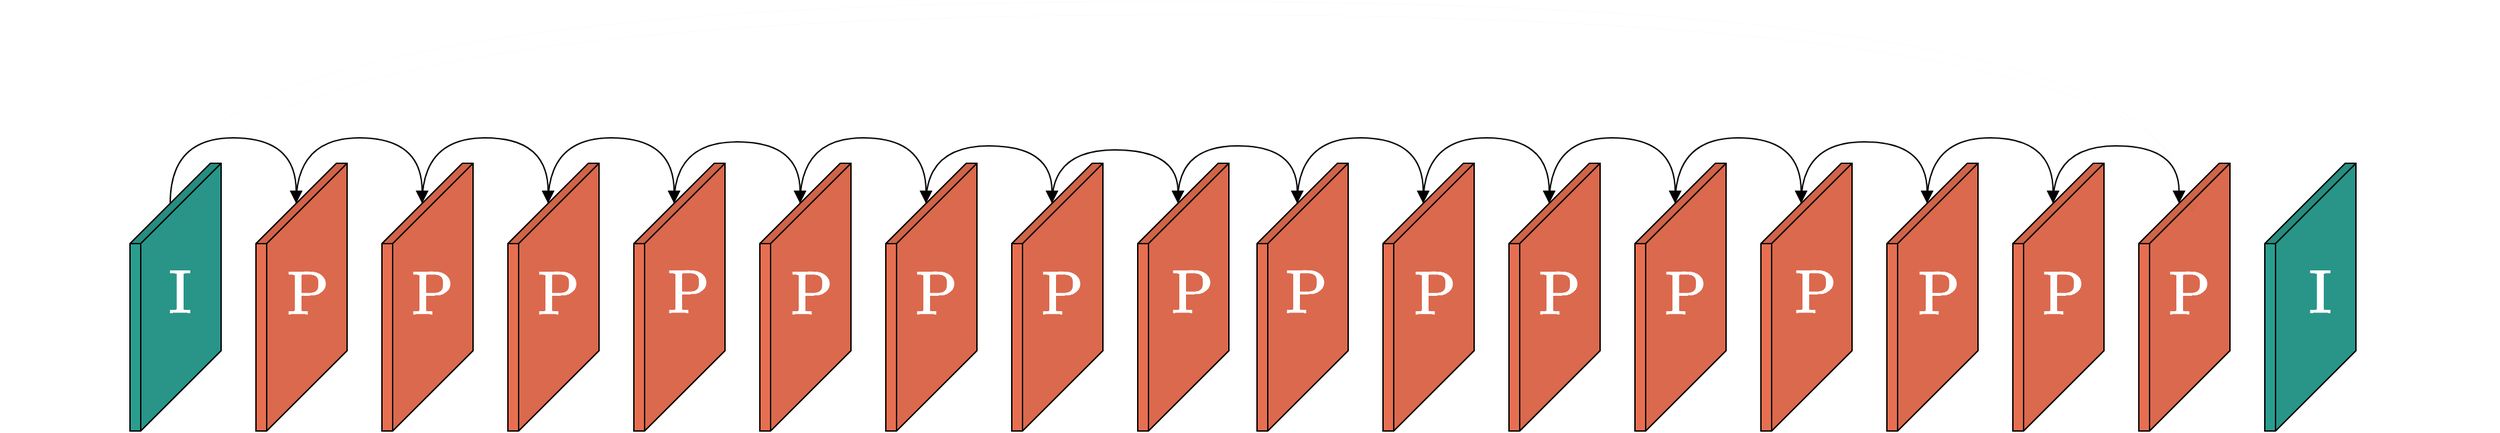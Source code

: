 <mxfile version="15.6.5" type="device"><diagram id="3dQZ1ZNckNjvSsRcCXoY" name="Page-1"><mxGraphModel dx="1678" dy="875" grid="0" gridSize="10" guides="1" tooltips="1" connect="1" arrows="1" fold="1" page="0" pageScale="1" pageWidth="827" pageHeight="1169" math="1" shadow="0"><root><mxCell id="0"/><mxCell id="1" parent="0"/><mxCell id="osq_34QOC_VwRBpITPw3-1" value="" style="group;" parent="1" vertex="1" connectable="0"><mxGeometry x="252" y="125" width="68" height="200" as="geometry"/></mxCell><mxCell id="osq_34QOC_VwRBpITPw3-2" value="" style="shape=cube;whiteSpace=wrap;html=1;boundedLbl=1;backgroundOutline=1;darkOpacity=0.05;darkOpacity2=0.1;size=60;direction=south;perimeterSpacing=0;shadow=0;sketch=0;strokeWidth=1;fillColor=#E76F51;strokeColor=default;fontColor=default;" parent="osq_34QOC_VwRBpITPw3-1" vertex="1"><mxGeometry width="68" height="200" as="geometry"/></mxCell><mxCell id="osq_34QOC_VwRBpITPw3-3" value="&lt;font style=&quot;font-size: 39px&quot;&gt;$$\mathrm{P}$$&lt;/font&gt;" style="text;html=1;strokeColor=none;fillColor=none;align=center;verticalAlign=middle;whiteSpace=wrap;rounded=0;fontColor=#FFFFFF;" parent="osq_34QOC_VwRBpITPw3-1" vertex="1"><mxGeometry x="15.5" y="75" width="46" height="50" as="geometry"/></mxCell><mxCell id="osq_34QOC_VwRBpITPw3-4" value="" style="group;strokeWidth=1;" parent="1" vertex="1" connectable="0"><mxGeometry x="346" y="125" width="68" height="200" as="geometry"/></mxCell><mxCell id="osq_34QOC_VwRBpITPw3-5" value="" style="shape=cube;whiteSpace=wrap;html=1;boundedLbl=1;backgroundOutline=1;darkOpacity=0.05;darkOpacity2=0.1;size=60;direction=south;perimeterSpacing=0;shadow=0;sketch=0;strokeWidth=1;fillColor=#E76F51;strokeColor=default;fontColor=default;" parent="osq_34QOC_VwRBpITPw3-4" vertex="1"><mxGeometry width="68" height="200" as="geometry"/></mxCell><mxCell id="osq_34QOC_VwRBpITPw3-6" value="&lt;span style=&quot;font-size: 39px&quot;&gt;$$\mathrm{P}$$&lt;/span&gt;" style="text;html=1;strokeColor=none;fillColor=none;align=center;verticalAlign=middle;whiteSpace=wrap;rounded=0;fontColor=#FFFFFF;" parent="osq_34QOC_VwRBpITPw3-4" vertex="1"><mxGeometry x="15" y="75" width="46" height="50" as="geometry"/></mxCell><mxCell id="osq_34QOC_VwRBpITPw3-7" value="" style="group;" parent="1" vertex="1" connectable="0"><mxGeometry x="440" y="125" width="68" height="200" as="geometry"/></mxCell><mxCell id="osq_34QOC_VwRBpITPw3-8" value="" style="shape=cube;whiteSpace=wrap;html=1;boundedLbl=1;backgroundOutline=1;darkOpacity=0.05;darkOpacity2=0.1;size=60;direction=south;perimeterSpacing=0;shadow=0;sketch=0;strokeWidth=1;fillColor=#E76F51;strokeColor=default;fontColor=default;" parent="osq_34QOC_VwRBpITPw3-7" vertex="1"><mxGeometry width="68" height="200" as="geometry"/></mxCell><mxCell id="osq_34QOC_VwRBpITPw3-9" value="&lt;span style=&quot;font-size: 39px&quot;&gt;$$\mathrm{P}$$&lt;/span&gt;" style="text;html=1;strokeColor=none;fillColor=none;align=center;verticalAlign=middle;whiteSpace=wrap;rounded=0;fontColor=#FFFFFF;" parent="osq_34QOC_VwRBpITPw3-7" vertex="1"><mxGeometry x="15" y="75" width="46" height="50" as="geometry"/></mxCell><mxCell id="osq_34QOC_VwRBpITPw3-10" value="" style="group" parent="1" vertex="1" connectable="0"><mxGeometry x="534" y="125" width="68" height="200" as="geometry"/></mxCell><mxCell id="osq_34QOC_VwRBpITPw3-11" value="" style="shape=cube;whiteSpace=wrap;html=1;boundedLbl=1;backgroundOutline=1;darkOpacity=0.05;darkOpacity2=0.1;size=60;direction=south;perimeterSpacing=0;shadow=0;sketch=0;strokeWidth=1;fillColor=#E76F51;strokeColor=default;fontColor=default;" parent="osq_34QOC_VwRBpITPw3-10" vertex="1"><mxGeometry width="68" height="200" as="geometry"/></mxCell><mxCell id="osq_34QOC_VwRBpITPw3-12" value="&lt;span style=&quot;font-size: 39px&quot;&gt;$$\mathrm{P}$$&lt;/span&gt;" style="text;html=1;strokeColor=none;fillColor=none;align=center;verticalAlign=middle;whiteSpace=wrap;rounded=0;fontColor=#FFFFFF;" parent="osq_34QOC_VwRBpITPw3-10" vertex="1"><mxGeometry x="18" y="74" width="46" height="50" as="geometry"/></mxCell><mxCell id="osq_34QOC_VwRBpITPw3-13" value="" style="group" parent="1" vertex="1" connectable="0"><mxGeometry x="158" y="125" width="68" height="200" as="geometry"/></mxCell><mxCell id="osq_34QOC_VwRBpITPw3-14" value="" style="shape=cube;whiteSpace=wrap;html=1;boundedLbl=1;backgroundOutline=1;darkOpacity=0.05;darkOpacity2=0.1;size=60;direction=south;perimeterSpacing=0;shadow=0;sketch=0;strokeWidth=1;fillColor=#2A9D8F;" parent="osq_34QOC_VwRBpITPw3-13" vertex="1"><mxGeometry width="68" height="200" as="geometry"/></mxCell><mxCell id="osq_34QOC_VwRBpITPw3-15" value="&lt;font style=&quot;font-size: 39px&quot;&gt;$$\mathrm{I}$$&lt;/font&gt;" style="text;html=1;strokeColor=none;fillColor=none;align=center;verticalAlign=middle;whiteSpace=wrap;rounded=0;fontColor=#FFFFFF;" parent="osq_34QOC_VwRBpITPw3-13" vertex="1"><mxGeometry x="14" y="74" width="46" height="50" as="geometry"/></mxCell><mxCell id="osq_34QOC_VwRBpITPw3-19" style="edgeStyle=orthogonalEdgeStyle;curved=1;orthogonalLoop=1;jettySize=auto;html=1;exitX=0;exitY=0;exitDx=30;exitDy=38;exitPerimeter=0;entryX=0;entryY=0;entryDx=30;entryDy=38;entryPerimeter=0;strokeColor=#000000;strokeWidth=1;endSize=7;endArrow=block;endFill=1;" parent="1" source="osq_34QOC_VwRBpITPw3-14" target="osq_34QOC_VwRBpITPw3-2" edge="1"><mxGeometry relative="1" as="geometry"><Array as="points"><mxPoint x="188" y="106"/><mxPoint x="282" y="106"/></Array></mxGeometry></mxCell><mxCell id="osq_34QOC_VwRBpITPw3-21" style="edgeStyle=orthogonalEdgeStyle;curved=1;orthogonalLoop=1;jettySize=auto;html=1;exitX=0;exitY=0;exitDx=30;exitDy=38;exitPerimeter=0;entryX=0;entryY=0;entryDx=30;entryDy=38;entryPerimeter=0;strokeColor=#000000;strokeWidth=1;endSize=7;endArrow=block;endFill=1;" parent="1" source="osq_34QOC_VwRBpITPw3-5" target="osq_34QOC_VwRBpITPw3-8" edge="1"><mxGeometry relative="1" as="geometry"><Array as="points"><mxPoint x="376" y="106"/><mxPoint x="470" y="106"/></Array></mxGeometry></mxCell><mxCell id="osq_34QOC_VwRBpITPw3-23" value="" style="group;" parent="1" vertex="1" connectable="0"><mxGeometry x="628" y="125" width="68" height="200" as="geometry"/></mxCell><mxCell id="osq_34QOC_VwRBpITPw3-24" value="" style="shape=cube;whiteSpace=wrap;html=1;boundedLbl=1;backgroundOutline=1;darkOpacity=0.05;darkOpacity2=0.1;size=60;direction=south;perimeterSpacing=0;shadow=0;sketch=0;strokeWidth=1;fillColor=#E76F51;strokeColor=default;fontColor=default;" parent="osq_34QOC_VwRBpITPw3-23" vertex="1"><mxGeometry width="68" height="200" as="geometry"/></mxCell><mxCell id="osq_34QOC_VwRBpITPw3-25" value="&lt;span style=&quot;font-size: 39px&quot;&gt;$$\mathrm{P}$$&lt;/span&gt;" style="text;html=1;strokeColor=none;fillColor=none;align=center;verticalAlign=middle;whiteSpace=wrap;rounded=0;fontColor=#FFFFFF;" parent="osq_34QOC_VwRBpITPw3-23" vertex="1"><mxGeometry x="15.5" y="75" width="46" height="50" as="geometry"/></mxCell><mxCell id="osq_34QOC_VwRBpITPw3-26" value="" style="group;" parent="1" vertex="1" connectable="0"><mxGeometry x="722" y="125" width="68" height="200" as="geometry"/></mxCell><mxCell id="osq_34QOC_VwRBpITPw3-27" value="" style="shape=cube;whiteSpace=wrap;html=1;boundedLbl=1;backgroundOutline=1;darkOpacity=0.05;darkOpacity2=0.1;size=60;direction=south;perimeterSpacing=0;shadow=0;sketch=0;strokeWidth=1;fillColor=#E76F51;strokeColor=default;fontColor=default;" parent="osq_34QOC_VwRBpITPw3-26" vertex="1"><mxGeometry width="68" height="200" as="geometry"/></mxCell><mxCell id="osq_34QOC_VwRBpITPw3-28" value="&lt;span style=&quot;font-size: 39px&quot;&gt;$$\mathrm{P}$$&lt;/span&gt;" style="text;html=1;strokeColor=none;fillColor=none;align=center;verticalAlign=middle;whiteSpace=wrap;rounded=0;fontColor=#FFFFFF;" parent="osq_34QOC_VwRBpITPw3-26" vertex="1"><mxGeometry x="15" y="75" width="46" height="50" as="geometry"/></mxCell><mxCell id="osq_34QOC_VwRBpITPw3-29" value="" style="group;" parent="1" vertex="1" connectable="0"><mxGeometry x="816" y="125" width="68" height="200" as="geometry"/></mxCell><mxCell id="osq_34QOC_VwRBpITPw3-30" value="" style="shape=cube;whiteSpace=wrap;html=1;boundedLbl=1;backgroundOutline=1;darkOpacity=0.05;darkOpacity2=0.1;size=60;direction=south;perimeterSpacing=0;shadow=0;sketch=0;strokeWidth=1;fillColor=#E76F51;strokeColor=default;fontColor=default;" parent="osq_34QOC_VwRBpITPw3-29" vertex="1"><mxGeometry width="68" height="200" as="geometry"/></mxCell><mxCell id="osq_34QOC_VwRBpITPw3-31" value="&lt;span style=&quot;font-size: 39px&quot;&gt;$$\mathrm{P}$$&lt;/span&gt;" style="text;html=1;strokeColor=none;fillColor=none;align=center;verticalAlign=middle;whiteSpace=wrap;rounded=0;fontColor=#FFFFFF;" parent="osq_34QOC_VwRBpITPw3-29" vertex="1"><mxGeometry x="15" y="75" width="46" height="50" as="geometry"/></mxCell><mxCell id="osq_34QOC_VwRBpITPw3-32" value="" style="group" parent="1" vertex="1" connectable="0"><mxGeometry x="910" y="125" width="68" height="200" as="geometry"/></mxCell><mxCell id="osq_34QOC_VwRBpITPw3-33" value="" style="shape=cube;whiteSpace=wrap;html=1;boundedLbl=1;backgroundOutline=1;darkOpacity=0.05;darkOpacity2=0.1;size=60;direction=south;perimeterSpacing=0;shadow=0;sketch=0;strokeWidth=1;fillColor=#E76F51;" parent="osq_34QOC_VwRBpITPw3-32" vertex="1"><mxGeometry width="68" height="200" as="geometry"/></mxCell><mxCell id="osq_34QOC_VwRBpITPw3-34" value="&lt;font style=&quot;font-size: 39px&quot;&gt;$$\mathrm{P}$$&lt;/font&gt;" style="text;html=1;strokeColor=none;fillColor=none;align=center;verticalAlign=middle;whiteSpace=wrap;rounded=0;fontColor=#FFFFFF;" parent="osq_34QOC_VwRBpITPw3-32" vertex="1"><mxGeometry x="18" y="74" width="46" height="50" as="geometry"/></mxCell><mxCell id="osq_34QOC_VwRBpITPw3-37" style="edgeStyle=orthogonalEdgeStyle;curved=1;orthogonalLoop=1;jettySize=auto;html=1;exitX=0;exitY=0;exitDx=30;exitDy=38;exitPerimeter=0;entryX=0;entryY=0;entryDx=30;entryDy=38;entryPerimeter=0;strokeColor=#000000;strokeWidth=1;endSize=7;endArrow=block;endFill=1;" parent="1" source="osq_34QOC_VwRBpITPw3-27" target="osq_34QOC_VwRBpITPw3-30" edge="1"><mxGeometry relative="1" as="geometry"><Array as="points"><mxPoint x="752" y="112"/><mxPoint x="846" y="112"/></Array></mxGeometry></mxCell><mxCell id="osq_34QOC_VwRBpITPw3-38" style="edgeStyle=orthogonalEdgeStyle;curved=1;orthogonalLoop=1;jettySize=auto;html=1;exitX=0;exitY=0;exitDx=30;exitDy=38;exitPerimeter=0;entryX=0;entryY=0;entryDx=30;entryDy=38;entryPerimeter=0;endArrow=block;endFill=1;endSize=7;strokeColor=#000000;strokeWidth=1;" parent="1" source="osq_34QOC_VwRBpITPw3-11" target="osq_34QOC_VwRBpITPw3-24" edge="1"><mxGeometry relative="1" as="geometry"><Array as="points"><mxPoint x="564" y="109"/><mxPoint x="658" y="109"/></Array></mxGeometry></mxCell><mxCell id="Ijl5n3p-kJoXXGl5Kfnm-44" value="" style="group;fontColor=default;" vertex="1" connectable="0" parent="1"><mxGeometry x="1093" y="125" width="68" height="200" as="geometry"/></mxCell><mxCell id="Ijl5n3p-kJoXXGl5Kfnm-45" value="" style="shape=cube;whiteSpace=wrap;html=1;boundedLbl=1;backgroundOutline=1;darkOpacity=0.05;darkOpacity2=0.1;size=60;direction=south;perimeterSpacing=0;shadow=0;sketch=0;strokeWidth=1;fillColor=#E76F51;fontColor=default;strokeColor=default;" vertex="1" parent="Ijl5n3p-kJoXXGl5Kfnm-44"><mxGeometry width="68" height="200" as="geometry"/></mxCell><mxCell id="Ijl5n3p-kJoXXGl5Kfnm-46" value="&lt;span style=&quot;color: rgb(255 , 255 , 255) ; font-size: 39px&quot;&gt;$$\mathrm{P}$$&lt;/span&gt;" style="text;html=1;strokeColor=none;fillColor=none;align=center;verticalAlign=middle;whiteSpace=wrap;rounded=0;fontColor=default;" vertex="1" parent="Ijl5n3p-kJoXXGl5Kfnm-44"><mxGeometry x="15.5" y="75" width="46" height="50" as="geometry"/></mxCell><mxCell id="Ijl5n3p-kJoXXGl5Kfnm-47" value="" style="group;strokeWidth=1;fontColor=default;" vertex="1" connectable="0" parent="1"><mxGeometry x="1187" y="125" width="68" height="200" as="geometry"/></mxCell><mxCell id="Ijl5n3p-kJoXXGl5Kfnm-48" value="" style="shape=cube;whiteSpace=wrap;html=1;boundedLbl=1;backgroundOutline=1;darkOpacity=0.05;darkOpacity2=0.1;size=60;direction=south;perimeterSpacing=0;shadow=0;sketch=0;strokeWidth=1;fillColor=#E76F51;fontColor=default;strokeColor=default;" vertex="1" parent="Ijl5n3p-kJoXXGl5Kfnm-47"><mxGeometry width="68" height="200" as="geometry"/></mxCell><mxCell id="Ijl5n3p-kJoXXGl5Kfnm-49" value="&lt;span style=&quot;color: rgb(255 , 255 , 255) ; font-size: 39px&quot;&gt;$$\mathrm{P}$$&lt;/span&gt;" style="text;html=1;strokeColor=none;fillColor=none;align=center;verticalAlign=middle;whiteSpace=wrap;rounded=0;fontColor=default;" vertex="1" parent="Ijl5n3p-kJoXXGl5Kfnm-47"><mxGeometry x="15" y="75" width="46" height="50" as="geometry"/></mxCell><mxCell id="Ijl5n3p-kJoXXGl5Kfnm-50" value="" style="group;fontColor=default;" vertex="1" connectable="0" parent="1"><mxGeometry x="1281" y="125" width="68" height="200" as="geometry"/></mxCell><mxCell id="Ijl5n3p-kJoXXGl5Kfnm-51" value="" style="shape=cube;whiteSpace=wrap;html=1;boundedLbl=1;backgroundOutline=1;darkOpacity=0.05;darkOpacity2=0.1;size=60;direction=south;perimeterSpacing=0;shadow=0;sketch=0;strokeWidth=1;fillColor=#E76F51;fontColor=default;strokeColor=default;" vertex="1" parent="Ijl5n3p-kJoXXGl5Kfnm-50"><mxGeometry width="68" height="200" as="geometry"/></mxCell><mxCell id="Ijl5n3p-kJoXXGl5Kfnm-52" value="&lt;span style=&quot;color: rgb(255 , 255 , 255) ; font-size: 39px&quot;&gt;$$\mathrm{P}$$&lt;/span&gt;" style="text;html=1;strokeColor=none;fillColor=none;align=center;verticalAlign=middle;whiteSpace=wrap;rounded=0;fontColor=default;" vertex="1" parent="Ijl5n3p-kJoXXGl5Kfnm-50"><mxGeometry x="15" y="75" width="46" height="50" as="geometry"/></mxCell><mxCell id="Ijl5n3p-kJoXXGl5Kfnm-53" value="" style="group;fontColor=default;" vertex="1" connectable="0" parent="1"><mxGeometry x="1375" y="125" width="68" height="200" as="geometry"/></mxCell><mxCell id="Ijl5n3p-kJoXXGl5Kfnm-54" value="" style="shape=cube;whiteSpace=wrap;html=1;boundedLbl=1;backgroundOutline=1;darkOpacity=0.05;darkOpacity2=0.1;size=60;direction=south;perimeterSpacing=0;shadow=0;sketch=0;strokeWidth=1;fillColor=#E76F51;fontColor=default;strokeColor=default;" vertex="1" parent="Ijl5n3p-kJoXXGl5Kfnm-53"><mxGeometry width="68" height="200" as="geometry"/></mxCell><mxCell id="Ijl5n3p-kJoXXGl5Kfnm-55" value="&lt;span style=&quot;color: rgb(255 , 255 , 255) ; font-size: 39px&quot;&gt;$$\mathrm{P}$$&lt;/span&gt;" style="text;html=1;strokeColor=none;fillColor=none;align=center;verticalAlign=middle;whiteSpace=wrap;rounded=0;fontColor=default;" vertex="1" parent="Ijl5n3p-kJoXXGl5Kfnm-53"><mxGeometry x="18" y="74" width="46" height="50" as="geometry"/></mxCell><mxCell id="Ijl5n3p-kJoXXGl5Kfnm-56" value="" style="group;fontColor=default;" vertex="1" connectable="0" parent="1"><mxGeometry x="999" y="125" width="68" height="200" as="geometry"/></mxCell><mxCell id="Ijl5n3p-kJoXXGl5Kfnm-57" value="" style="shape=cube;whiteSpace=wrap;html=1;boundedLbl=1;backgroundOutline=1;darkOpacity=0.05;darkOpacity2=0.1;size=60;direction=south;perimeterSpacing=0;shadow=0;sketch=0;strokeWidth=1;fillColor=#E76F51;fontColor=default;strokeColor=default;" vertex="1" parent="Ijl5n3p-kJoXXGl5Kfnm-56"><mxGeometry width="68" height="200" as="geometry"/></mxCell><mxCell id="Ijl5n3p-kJoXXGl5Kfnm-58" value="&lt;font style=&quot;font-size: 39px&quot; color=&quot;#ffffff&quot;&gt;$$\mathrm{P}$$&lt;/font&gt;" style="text;html=1;strokeColor=none;fillColor=none;align=center;verticalAlign=middle;whiteSpace=wrap;rounded=0;fontColor=default;" vertex="1" parent="Ijl5n3p-kJoXXGl5Kfnm-56"><mxGeometry x="14" y="74" width="46" height="50" as="geometry"/></mxCell><mxCell id="Ijl5n3p-kJoXXGl5Kfnm-62" style="edgeStyle=orthogonalEdgeStyle;curved=1;orthogonalLoop=1;jettySize=auto;html=1;exitX=0;exitY=0;exitDx=30;exitDy=38;exitPerimeter=0;entryX=0;entryY=0;entryDx=30;entryDy=38;entryPerimeter=0;strokeColor=#000000;strokeWidth=1;endSize=7;endArrow=block;endFill=1;fontColor=default;" edge="1" parent="1" source="Ijl5n3p-kJoXXGl5Kfnm-57" target="Ijl5n3p-kJoXXGl5Kfnm-45"><mxGeometry relative="1" as="geometry"><Array as="points"><mxPoint x="1029" y="106"/><mxPoint x="1123" y="106"/></Array></mxGeometry></mxCell><mxCell id="Ijl5n3p-kJoXXGl5Kfnm-64" style="edgeStyle=orthogonalEdgeStyle;curved=1;orthogonalLoop=1;jettySize=auto;html=1;exitX=0;exitY=0;exitDx=30;exitDy=38;exitPerimeter=0;entryX=0;entryY=0;entryDx=30;entryDy=38;entryPerimeter=0;strokeColor=#000000;strokeWidth=1;endSize=7;endArrow=block;endFill=1;fontColor=default;" edge="1" parent="1" source="Ijl5n3p-kJoXXGl5Kfnm-48" target="Ijl5n3p-kJoXXGl5Kfnm-51"><mxGeometry relative="1" as="geometry"><Array as="points"><mxPoint x="1217" y="106"/><mxPoint x="1311" y="106"/></Array></mxGeometry></mxCell><mxCell id="Ijl5n3p-kJoXXGl5Kfnm-66" value="" style="group;fontColor=default;" vertex="1" connectable="0" parent="1"><mxGeometry x="1469" y="125" width="68" height="200" as="geometry"/></mxCell><mxCell id="Ijl5n3p-kJoXXGl5Kfnm-67" value="" style="shape=cube;whiteSpace=wrap;html=1;boundedLbl=1;backgroundOutline=1;darkOpacity=0.05;darkOpacity2=0.1;size=60;direction=south;perimeterSpacing=0;shadow=0;sketch=0;strokeWidth=1;fillColor=#E76F51;fontColor=default;strokeColor=default;" vertex="1" parent="Ijl5n3p-kJoXXGl5Kfnm-66"><mxGeometry width="68" height="200" as="geometry"/></mxCell><mxCell id="Ijl5n3p-kJoXXGl5Kfnm-68" value="&lt;span style=&quot;color: rgb(255 , 255 , 255) ; font-size: 39px&quot;&gt;$$\mathrm{P}$$&lt;/span&gt;" style="text;html=1;strokeColor=none;fillColor=none;align=center;verticalAlign=middle;whiteSpace=wrap;rounded=0;fontColor=default;" vertex="1" parent="Ijl5n3p-kJoXXGl5Kfnm-66"><mxGeometry x="15.5" y="75" width="46" height="50" as="geometry"/></mxCell><mxCell id="Ijl5n3p-kJoXXGl5Kfnm-69" value="" style="group;fontColor=default;" vertex="1" connectable="0" parent="1"><mxGeometry x="1563" y="125" width="68" height="200" as="geometry"/></mxCell><mxCell id="Ijl5n3p-kJoXXGl5Kfnm-70" value="" style="shape=cube;whiteSpace=wrap;html=1;boundedLbl=1;backgroundOutline=1;darkOpacity=0.05;darkOpacity2=0.1;size=60;direction=south;perimeterSpacing=0;shadow=0;sketch=0;strokeWidth=1;fillColor=#E76F51;fontColor=default;strokeColor=default;" vertex="1" parent="Ijl5n3p-kJoXXGl5Kfnm-69"><mxGeometry width="68" height="200" as="geometry"/></mxCell><mxCell id="Ijl5n3p-kJoXXGl5Kfnm-71" value="&lt;span style=&quot;color: rgb(255 , 255 , 255) ; font-size: 39px&quot;&gt;$$\mathrm{P}$$&lt;/span&gt;" style="text;html=1;strokeColor=none;fillColor=none;align=center;verticalAlign=middle;whiteSpace=wrap;rounded=0;fontColor=default;" vertex="1" parent="Ijl5n3p-kJoXXGl5Kfnm-69"><mxGeometry x="15" y="75" width="46" height="50" as="geometry"/></mxCell><mxCell id="Ijl5n3p-kJoXXGl5Kfnm-72" value="" style="group;fontColor=default;" vertex="1" connectable="0" parent="1"><mxGeometry x="1657" y="125" width="68" height="200" as="geometry"/></mxCell><mxCell id="Ijl5n3p-kJoXXGl5Kfnm-73" value="" style="shape=cube;whiteSpace=wrap;html=1;boundedLbl=1;backgroundOutline=1;darkOpacity=0.05;darkOpacity2=0.1;size=60;direction=south;perimeterSpacing=0;shadow=0;sketch=0;strokeWidth=1;fillColor=#E76F51;fontColor=default;strokeColor=default;" vertex="1" parent="Ijl5n3p-kJoXXGl5Kfnm-72"><mxGeometry width="68" height="200" as="geometry"/></mxCell><mxCell id="Ijl5n3p-kJoXXGl5Kfnm-74" value="&lt;span style=&quot;color: rgb(255 , 255 , 255) ; font-size: 39px&quot;&gt;$$\mathrm{P}$$&lt;/span&gt;" style="text;html=1;strokeColor=none;fillColor=none;align=center;verticalAlign=middle;whiteSpace=wrap;rounded=0;fontColor=default;" vertex="1" parent="Ijl5n3p-kJoXXGl5Kfnm-72"><mxGeometry x="15" y="75" width="46" height="50" as="geometry"/></mxCell><mxCell id="Ijl5n3p-kJoXXGl5Kfnm-75" value="" style="group;fontColor=default;" vertex="1" connectable="0" parent="1"><mxGeometry x="1751" y="125" width="68" height="200" as="geometry"/></mxCell><mxCell id="Ijl5n3p-kJoXXGl5Kfnm-76" value="" style="shape=cube;whiteSpace=wrap;html=1;boundedLbl=1;backgroundOutline=1;darkOpacity=0.05;darkOpacity2=0.1;size=60;direction=south;perimeterSpacing=0;shadow=0;sketch=0;strokeWidth=1;fillColor=#2A9D8F;fontColor=default;strokeColor=default;" vertex="1" parent="Ijl5n3p-kJoXXGl5Kfnm-75"><mxGeometry width="68" height="200" as="geometry"/></mxCell><mxCell id="Ijl5n3p-kJoXXGl5Kfnm-77" value="&lt;font style=&quot;font-size: 39px&quot; color=&quot;#ffffff&quot;&gt;$$\mathrm{I}$$&lt;/font&gt;" style="text;html=1;strokeColor=none;fillColor=none;align=center;verticalAlign=middle;whiteSpace=wrap;rounded=0;fontColor=default;" vertex="1" parent="Ijl5n3p-kJoXXGl5Kfnm-75"><mxGeometry x="18" y="74" width="46" height="50" as="geometry"/></mxCell><mxCell id="Ijl5n3p-kJoXXGl5Kfnm-80" style="edgeStyle=orthogonalEdgeStyle;curved=1;orthogonalLoop=1;jettySize=auto;html=1;exitX=0;exitY=0;exitDx=30;exitDy=38;exitPerimeter=0;entryX=0;entryY=0;entryDx=30;entryDy=38;entryPerimeter=0;strokeColor=#000000;strokeWidth=1;endSize=7;endArrow=block;endFill=1;fontColor=default;" edge="1" parent="1" source="Ijl5n3p-kJoXXGl5Kfnm-70" target="Ijl5n3p-kJoXXGl5Kfnm-73"><mxGeometry relative="1" as="geometry"><Array as="points"><mxPoint x="1593" y="112"/><mxPoint x="1687" y="112"/></Array></mxGeometry></mxCell><mxCell id="Ijl5n3p-kJoXXGl5Kfnm-81" style="edgeStyle=orthogonalEdgeStyle;curved=1;orthogonalLoop=1;jettySize=auto;html=1;exitX=0;exitY=0;exitDx=30;exitDy=38;exitPerimeter=0;entryX=0;entryY=0;entryDx=30;entryDy=38;entryPerimeter=0;endArrow=block;endFill=1;endSize=7;strokeColor=#000000;strokeWidth=1;fontColor=default;" edge="1" parent="1" source="Ijl5n3p-kJoXXGl5Kfnm-54" target="Ijl5n3p-kJoXXGl5Kfnm-67"><mxGeometry relative="1" as="geometry"><Array as="points"><mxPoint x="1405" y="109"/><mxPoint x="1499" y="109"/></Array></mxGeometry></mxCell><mxCell id="Ijl5n3p-kJoXXGl5Kfnm-86" style="edgeStyle=orthogonalEdgeStyle;orthogonalLoop=1;jettySize=auto;html=1;entryX=0;entryY=0;entryDx=30;entryDy=38;entryPerimeter=0;labelBackgroundColor=default;fontColor=default;strokeColor=default;curved=1;exitX=0;exitY=0;exitDx=30;exitDy=38;exitPerimeter=0;opacity=1;" edge="1" parent="1"><mxGeometry relative="1" as="geometry"><mxPoint x="188" y="155" as="sourcePoint"/><mxPoint x="1687" y="153" as="targetPoint"/><Array as="points"><mxPoint x="188" y="4"/><mxPoint x="1687" y="4"/></Array></mxGeometry></mxCell><mxCell id="osq_34QOC_VwRBpITPw3-20" style="edgeStyle=orthogonalEdgeStyle;curved=1;orthogonalLoop=1;jettySize=auto;html=1;exitX=0;exitY=0;exitDx=30;exitDy=38;exitPerimeter=0;entryX=0;entryY=0;entryDx=30;entryDy=38;entryPerimeter=0;strokeColor=#000000;strokeWidth=1;endSize=7;endArrow=block;endFill=1;labelBackgroundColor=default;fontColor=default;" parent="1" source="osq_34QOC_VwRBpITPw3-2" target="osq_34QOC_VwRBpITPw3-5" edge="1"><mxGeometry relative="1" as="geometry"><Array as="points"><mxPoint x="282" y="106"/><mxPoint x="376" y="106"/></Array></mxGeometry></mxCell><mxCell id="osq_34QOC_VwRBpITPw3-22" style="edgeStyle=orthogonalEdgeStyle;curved=1;orthogonalLoop=1;jettySize=auto;html=1;exitX=0;exitY=0;exitDx=30;exitDy=38;exitPerimeter=0;entryX=0;entryY=0;entryDx=30;entryDy=38;entryPerimeter=0;strokeColor=#000000;strokeWidth=1;endSize=7;endArrow=block;endFill=1;labelBackgroundColor=default;fontColor=default;" parent="1" source="osq_34QOC_VwRBpITPw3-8" target="osq_34QOC_VwRBpITPw3-11" edge="1"><mxGeometry relative="1" as="geometry"><Array as="points"><mxPoint x="470" y="106"/><mxPoint x="564" y="106"/></Array></mxGeometry></mxCell><mxCell id="osq_34QOC_VwRBpITPw3-36" style="edgeStyle=orthogonalEdgeStyle;curved=1;orthogonalLoop=1;jettySize=auto;html=1;exitX=0;exitY=0;exitDx=30;exitDy=38;exitPerimeter=0;entryX=0;entryY=0;entryDx=30;entryDy=38;entryPerimeter=0;strokeColor=#000000;strokeWidth=1;endSize=7;endArrow=block;endFill=1;labelBackgroundColor=default;fontColor=default;" parent="1" source="osq_34QOC_VwRBpITPw3-24" target="osq_34QOC_VwRBpITPw3-27" edge="1"><mxGeometry relative="1" as="geometry"><Array as="points"><mxPoint x="658" y="106"/><mxPoint x="752" y="106"/></Array></mxGeometry></mxCell><mxCell id="osq_34QOC_VwRBpITPw3-42" style="edgeStyle=orthogonalEdgeStyle;curved=1;orthogonalLoop=1;jettySize=auto;html=1;exitX=0;exitY=0;exitDx=30;exitDy=38;exitPerimeter=0;entryX=0;entryY=0;entryDx=30;entryDy=38;entryPerimeter=0;strokeWidth=1;endArrow=block;endFill=1;endSize=7;strokeColor=default;labelBackgroundColor=default;fontColor=default;" parent="1" source="osq_34QOC_VwRBpITPw3-30" target="osq_34QOC_VwRBpITPw3-33" edge="1"><mxGeometry relative="1" as="geometry"><Array as="points"><mxPoint x="846" y="115"/><mxPoint x="940" y="115"/></Array></mxGeometry></mxCell><mxCell id="Ijl5n3p-kJoXXGl5Kfnm-63" style="edgeStyle=orthogonalEdgeStyle;curved=1;orthogonalLoop=1;jettySize=auto;html=1;exitX=0;exitY=0;exitDx=30;exitDy=38;exitPerimeter=0;entryX=0;entryY=0;entryDx=30;entryDy=38;entryPerimeter=0;strokeColor=#000000;strokeWidth=1;endSize=7;endArrow=block;endFill=1;fontColor=default;labelBackgroundColor=default;" edge="1" parent="1" source="Ijl5n3p-kJoXXGl5Kfnm-45" target="Ijl5n3p-kJoXXGl5Kfnm-48"><mxGeometry relative="1" as="geometry"><Array as="points"><mxPoint x="1123" y="106"/><mxPoint x="1217" y="106"/></Array></mxGeometry></mxCell><mxCell id="Ijl5n3p-kJoXXGl5Kfnm-65" style="edgeStyle=orthogonalEdgeStyle;curved=1;orthogonalLoop=1;jettySize=auto;html=1;exitX=0;exitY=0;exitDx=30;exitDy=38;exitPerimeter=0;entryX=0;entryY=0;entryDx=30;entryDy=38;entryPerimeter=0;strokeColor=#000000;strokeWidth=1;endSize=7;endArrow=block;endFill=1;fontColor=default;labelBackgroundColor=default;" edge="1" parent="1" source="Ijl5n3p-kJoXXGl5Kfnm-51" target="Ijl5n3p-kJoXXGl5Kfnm-54"><mxGeometry relative="1" as="geometry"><Array as="points"><mxPoint x="1311" y="106"/><mxPoint x="1405" y="106"/></Array></mxGeometry></mxCell><mxCell id="Ijl5n3p-kJoXXGl5Kfnm-79" style="edgeStyle=orthogonalEdgeStyle;curved=1;orthogonalLoop=1;jettySize=auto;html=1;exitX=0;exitY=0;exitDx=30;exitDy=38;exitPerimeter=0;entryX=0;entryY=0;entryDx=30;entryDy=38;entryPerimeter=0;strokeColor=#000000;strokeWidth=1;endSize=7;endArrow=block;endFill=1;fontColor=default;labelBackgroundColor=default;" edge="1" parent="1" source="Ijl5n3p-kJoXXGl5Kfnm-67" target="Ijl5n3p-kJoXXGl5Kfnm-70"><mxGeometry relative="1" as="geometry"><Array as="points"><mxPoint x="1499" y="106"/><mxPoint x="1593" y="106"/></Array></mxGeometry></mxCell><mxCell id="Ijl5n3p-kJoXXGl5Kfnm-87" style="edgeStyle=orthogonalEdgeStyle;orthogonalLoop=1;jettySize=auto;html=1;entryX=0;entryY=0;entryDx=30;entryDy=38;entryPerimeter=0;labelBackgroundColor=default;fontColor=default;strokeColor=default;curved=1;exitX=0;exitY=0;exitDx=30;exitDy=38;exitPerimeter=0;opacity=1;" edge="1" parent="1"><mxGeometry relative="1" as="geometry"><mxPoint x="198" y="165" as="sourcePoint"/><mxPoint x="1697" y="163" as="targetPoint"/><Array as="points"><mxPoint x="198" y="14"/><mxPoint x="1697" y="14"/></Array></mxGeometry></mxCell><mxCell id="Ijl5n3p-kJoXXGl5Kfnm-88" style="edgeStyle=orthogonalEdgeStyle;curved=1;orthogonalLoop=1;jettySize=auto;html=1;exitX=0;exitY=0;exitDx=30;exitDy=38;exitPerimeter=0;entryX=0;entryY=0;entryDx=30;entryDy=38;entryPerimeter=0;strokeWidth=1;endArrow=block;endFill=1;endSize=7;strokeColor=default;labelBackgroundColor=default;fontColor=default;" edge="1" parent="1" target="Ijl5n3p-kJoXXGl5Kfnm-57"><mxGeometry relative="1" as="geometry"><Array as="points"><mxPoint x="940" y="112"/><mxPoint x="1029" y="112"/></Array><mxPoint x="940" y="152" as="sourcePoint"/><mxPoint x="1034" y="152" as="targetPoint"/></mxGeometry></mxCell></root></mxGraphModel></diagram></mxfile>